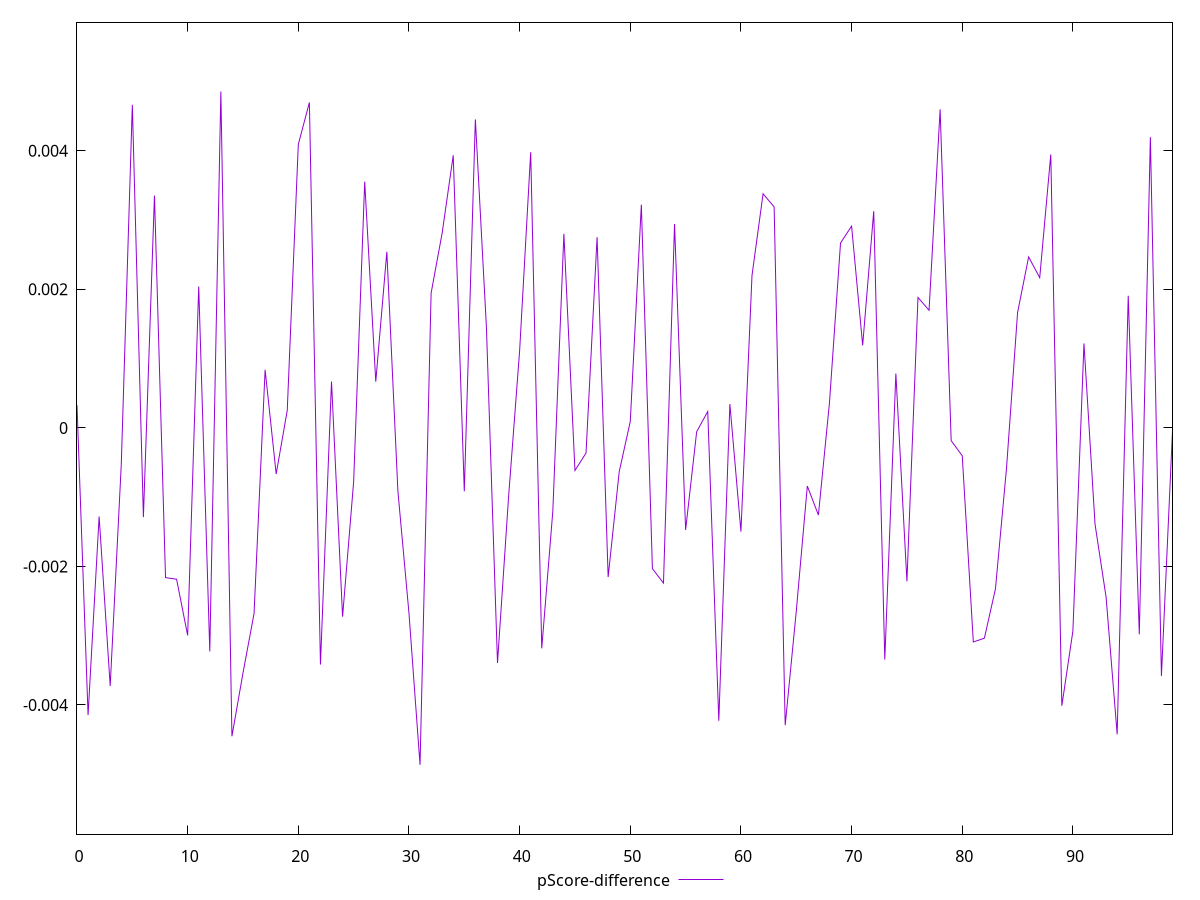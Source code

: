 reset

$pScoreDifference <<EOF
0 0.00032778432299107596
1 -0.004146558628168484
2 -0.0012789988696898513
3 -0.003726855607041335
4 -0.0005316223335048997
5 0.004664979548330339
6 -0.0012885516521067009
7 0.003353376883656667
8 -0.002161559487339093
9 -0.002185670578600196
10 -0.002996841432244879
11 0.0020415711076730014
12 -0.003227149550815378
13 0.0048561057581643086
14 -0.0044525124010420525
15 -0.00353938102214979
16 -0.0026805495409100155
17 0.0008387905720060873
18 -0.0006654336119478188
19 0.00025311926389426365
20 0.0040935596471814995
21 0.004698201257649637
22 -0.0034166186592626824
23 0.0006692366219022139
24 -0.0027258717393663368
25 -0.0007786154246943733
26 0.003555077368311732
27 0.0006679501365317586
28 0.0025427863441330745
29 -0.0009149806966347596
30 -0.002675616508402423
31 -0.004865596677968931
32 0.0019453126025520406
33 0.002814095403658734
34 0.00393607239813254
35 -0.0009154992002852191
36 0.004453572249115134
37 0.0014505785547102024
38 -0.00339535381093814
39 -0.001000502004121162
40 0.0011136794971925434
41 0.003980089864033642
42 -0.003183158374589934
43 -0.0012020853082549687
44 0.0028018574415679676
45 -0.0006149435432737937
46 -0.0003638715751376753
47 0.002754083544354302
48 -0.002153547244459375
49 -0.0006324833514229078
50 0.00009281978219582987
51 0.0032230816943523144
52 -0.002032834778260495
53 -0.0022404229165313705
54 0.0029442705207450848
55 -0.0014728739342779185
56 -0.00005488800086863449
57 0.00023639772611860899
58 -0.004228723234968146
59 0.0003442486485823182
60 -0.0014974884157578638
61 0.0022000927155022
62 0.0033801764783051857
63 0.0031906105481283586
64 -0.00429222163703441
65 -0.0026481864205137318
66 -0.0008394464271725688
67 -0.0012580891343811351
68 0.00036146601440073534
69 0.002669316624211854
70 0.002912987126603761
71 0.001191232793071928
72 0.0031290365836997847
73 -0.0033457135696600693
74 0.0007845258242083208
75 -0.0022156172485101877
76 0.0018828014604736487
77 0.0016981857495216857
78 0.0045988017379345325
79 -0.00018476255729027447
80 -0.0004027903859201154
81 -0.003090951057053204
82 -0.0030365331270565954
83 -0.0023241491994738517
84 -0.0005827468430170679
85 0.0016648254370148774
86 0.002468218283817991
87 0.002167950916658584
88 0.003947942284633604
89 -0.004012195752715386
90 -0.002931286120411103
91 0.0012190552079722194
92 -0.0013906446378646464
93 -0.0024455370774306706
94 -0.0044245788134504305
95 0.001907481445164172
96 -0.0029806349341149896
97 0.004197907851600985
98 -0.003581338533444667
99 -0.00004174113676053137
EOF

set key outside below
set xrange [0:99]
set yrange [-0.005865596677968931:0.005856105758164309]
set trange [-0.005865596677968931:0.005856105758164309]
set terminal svg size 640, 500 enhanced background rgb 'white'
set output "report_00009_2021-02-08T22-37-41.559Z/first-meaningful-paint/samples/pages/pScore-difference/values.svg"

plot $pScoreDifference title "pScore-difference" with line

reset

